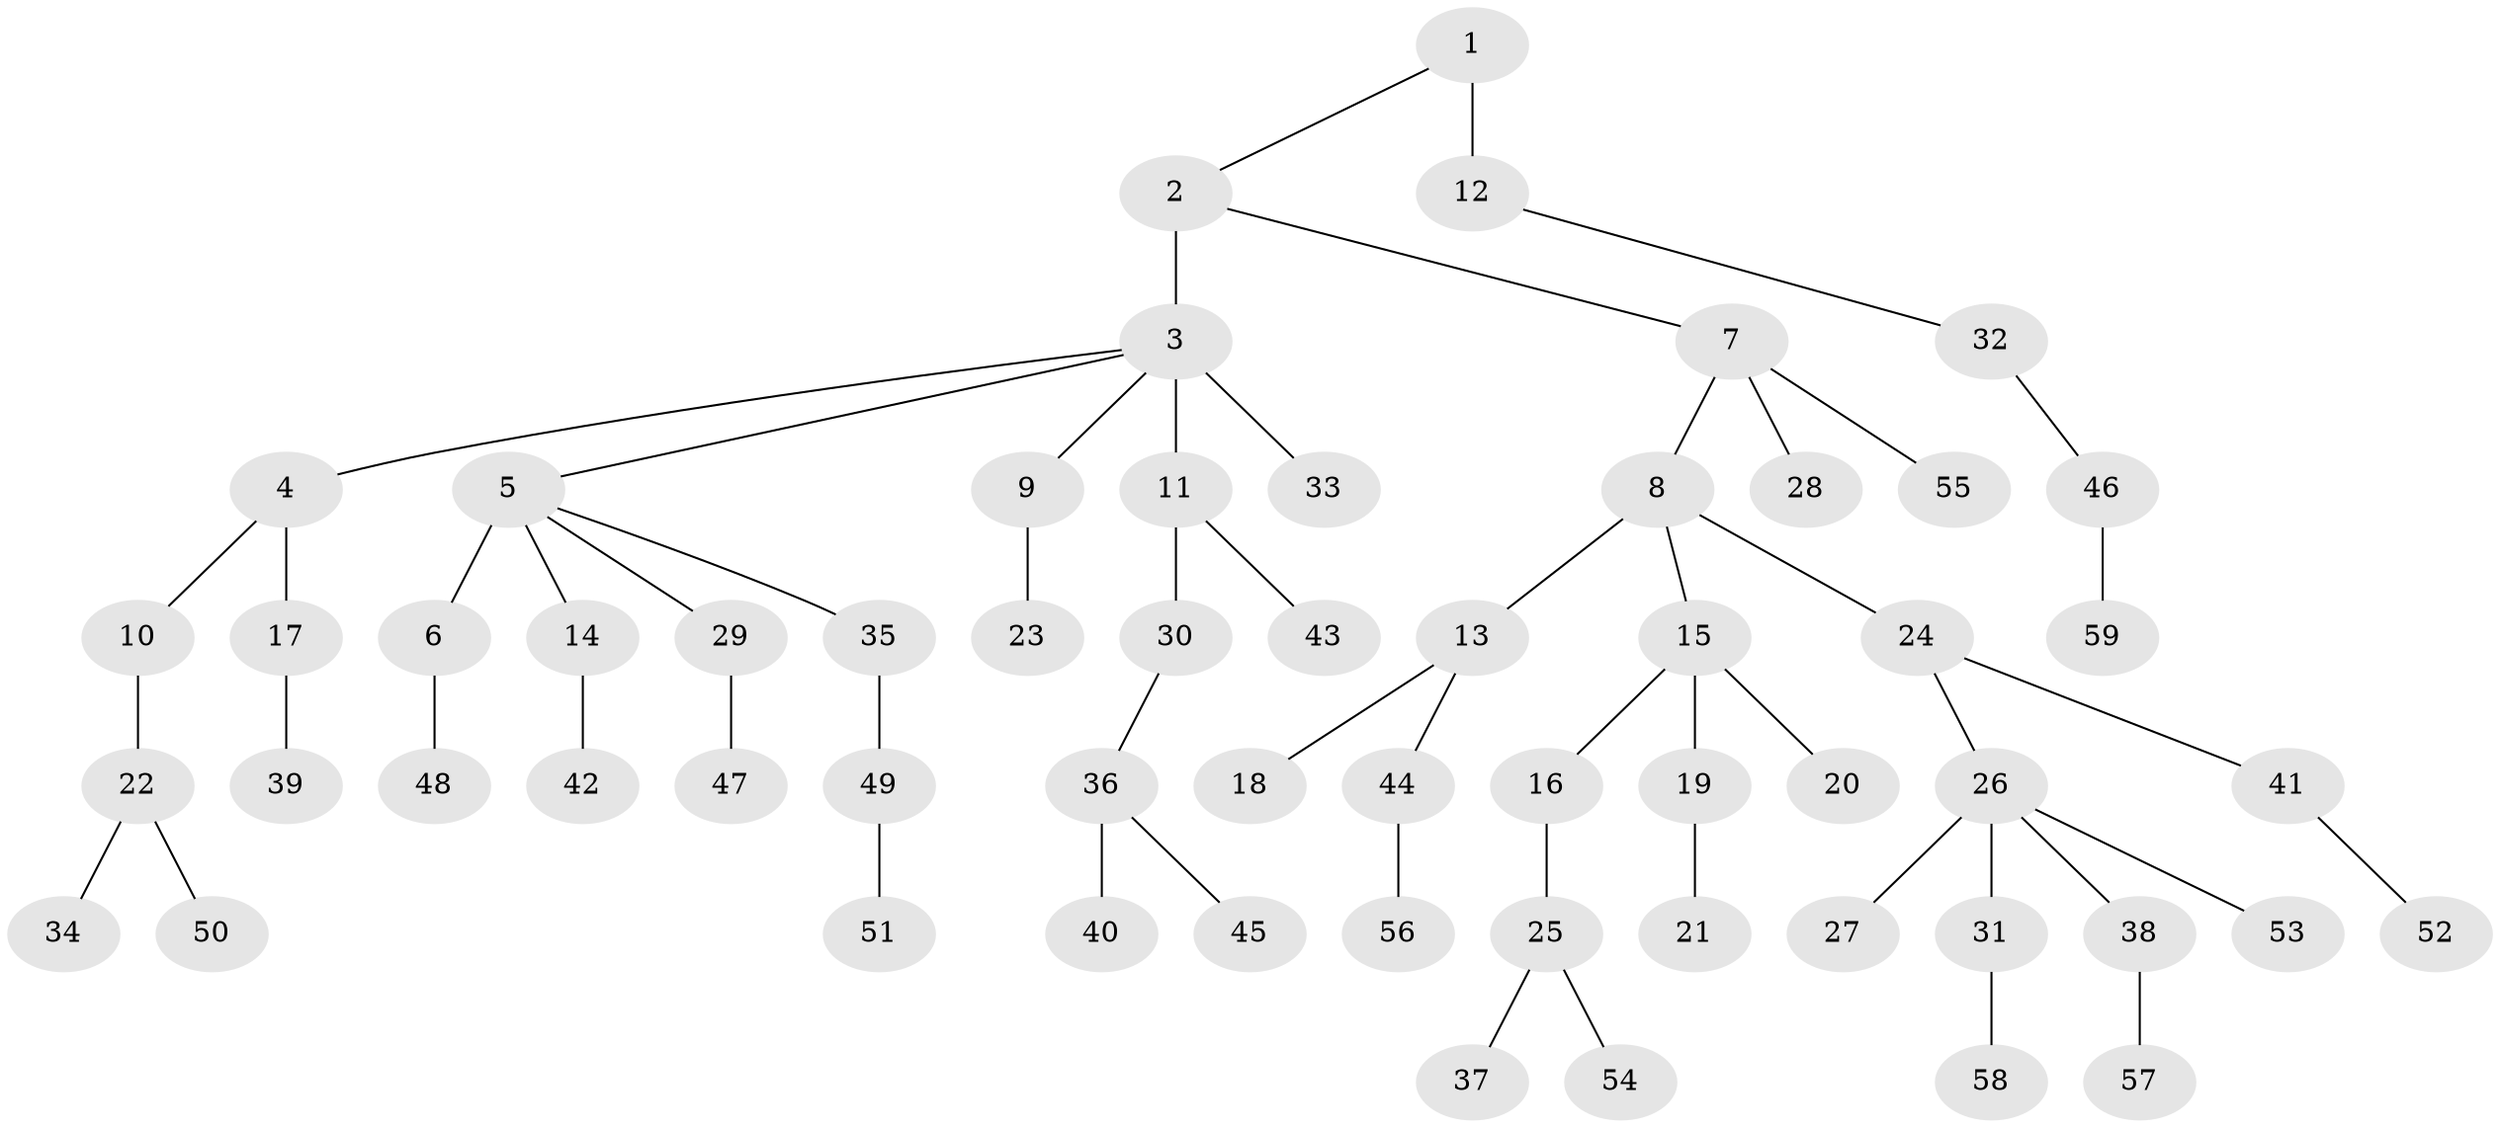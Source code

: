 // original degree distribution, {2: 0.21551724137931033, 6: 0.034482758620689655, 5: 0.04310344827586207, 4: 0.0603448275862069, 1: 0.5258620689655172, 3: 0.1206896551724138}
// Generated by graph-tools (version 1.1) at 2025/36/03/09/25 02:36:55]
// undirected, 59 vertices, 58 edges
graph export_dot {
graph [start="1"]
  node [color=gray90,style=filled];
  1;
  2;
  3;
  4;
  5;
  6;
  7;
  8;
  9;
  10;
  11;
  12;
  13;
  14;
  15;
  16;
  17;
  18;
  19;
  20;
  21;
  22;
  23;
  24;
  25;
  26;
  27;
  28;
  29;
  30;
  31;
  32;
  33;
  34;
  35;
  36;
  37;
  38;
  39;
  40;
  41;
  42;
  43;
  44;
  45;
  46;
  47;
  48;
  49;
  50;
  51;
  52;
  53;
  54;
  55;
  56;
  57;
  58;
  59;
  1 -- 2 [weight=1.0];
  1 -- 12 [weight=4.0];
  2 -- 3 [weight=3.0];
  2 -- 7 [weight=1.0];
  3 -- 4 [weight=1.0];
  3 -- 5 [weight=1.0];
  3 -- 9 [weight=1.0];
  3 -- 11 [weight=1.0];
  3 -- 33 [weight=1.0];
  4 -- 10 [weight=1.0];
  4 -- 17 [weight=1.0];
  5 -- 6 [weight=4.0];
  5 -- 14 [weight=1.0];
  5 -- 29 [weight=1.0];
  5 -- 35 [weight=1.0];
  6 -- 48 [weight=1.0];
  7 -- 8 [weight=1.0];
  7 -- 28 [weight=1.0];
  7 -- 55 [weight=1.0];
  8 -- 13 [weight=1.0];
  8 -- 15 [weight=1.0];
  8 -- 24 [weight=2.0];
  9 -- 23 [weight=1.0];
  10 -- 22 [weight=1.0];
  11 -- 30 [weight=1.0];
  11 -- 43 [weight=1.0];
  12 -- 32 [weight=1.0];
  13 -- 18 [weight=1.0];
  13 -- 44 [weight=1.0];
  14 -- 42 [weight=1.0];
  15 -- 16 [weight=1.0];
  15 -- 19 [weight=1.0];
  15 -- 20 [weight=2.0];
  16 -- 25 [weight=1.0];
  17 -- 39 [weight=1.0];
  19 -- 21 [weight=1.0];
  22 -- 34 [weight=1.0];
  22 -- 50 [weight=1.0];
  24 -- 26 [weight=1.0];
  24 -- 41 [weight=1.0];
  25 -- 37 [weight=1.0];
  25 -- 54 [weight=1.0];
  26 -- 27 [weight=1.0];
  26 -- 31 [weight=1.0];
  26 -- 38 [weight=1.0];
  26 -- 53 [weight=1.0];
  29 -- 47 [weight=1.0];
  30 -- 36 [weight=1.0];
  31 -- 58 [weight=1.0];
  32 -- 46 [weight=1.0];
  35 -- 49 [weight=1.0];
  36 -- 40 [weight=2.0];
  36 -- 45 [weight=1.0];
  38 -- 57 [weight=1.0];
  41 -- 52 [weight=1.0];
  44 -- 56 [weight=1.0];
  46 -- 59 [weight=1.0];
  49 -- 51 [weight=2.0];
}

